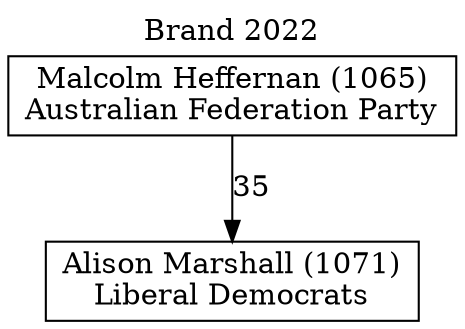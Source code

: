 // House preference flow
digraph "Alison Marshall (1071)_Brand_2022" {
	graph [label="Brand 2022" labelloc=t mclimit=10]
	node [shape=box]
	"Alison Marshall (1071)" [label="Alison Marshall (1071)
Liberal Democrats"]
	"Malcolm Heffernan (1065)" [label="Malcolm Heffernan (1065)
Australian Federation Party"]
	"Malcolm Heffernan (1065)" -> "Alison Marshall (1071)" [label=35]
}
